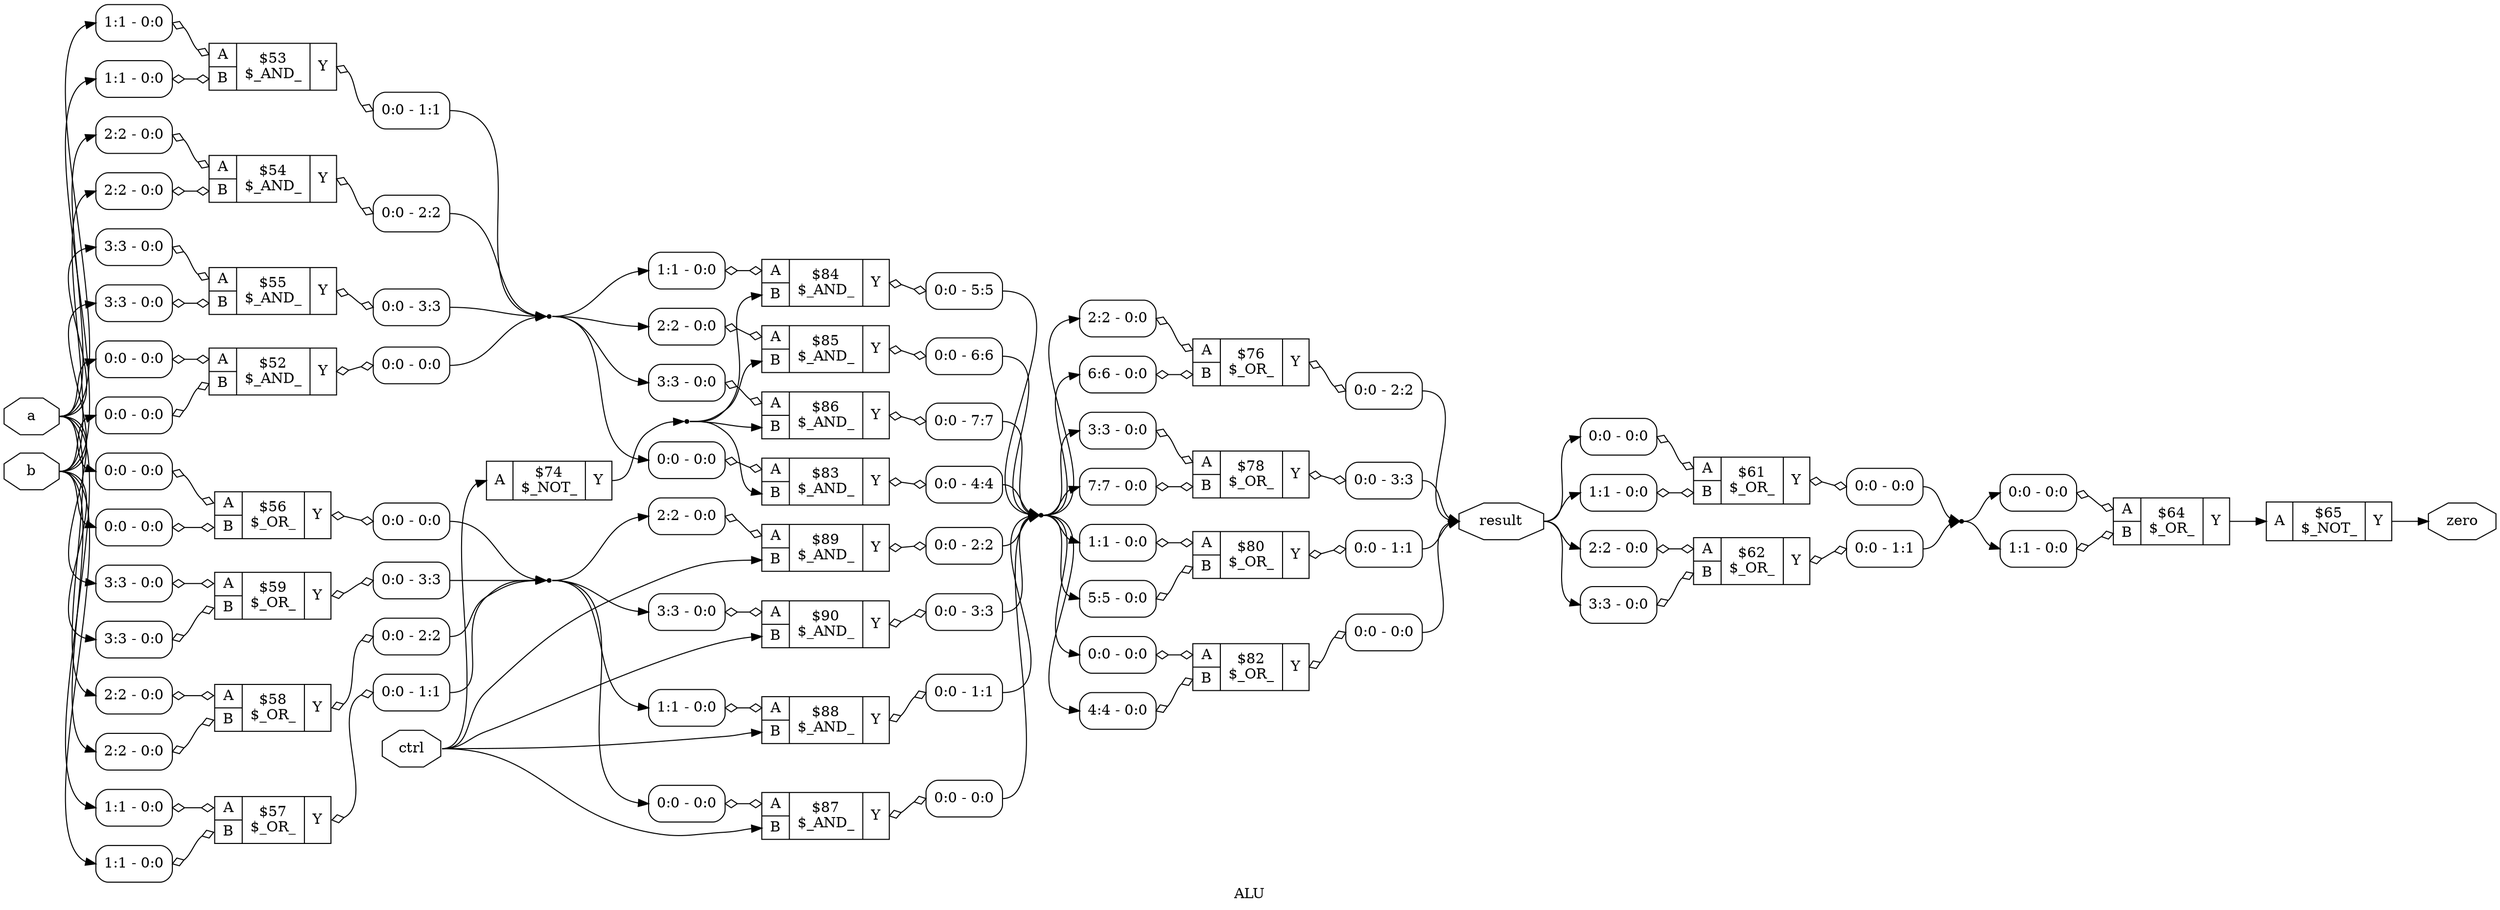 digraph "ALU" {
label="ALU";
rankdir="LR";
remincross=true;
n7 [ shape=octagon, label="a", color="black", fontcolor="black" ];
n8 [ shape=octagon, label="b", color="black", fontcolor="black" ];
n9 [ shape=octagon, label="ctrl", color="black", fontcolor="black" ];
n10 [ shape=octagon, label="result", color="black", fontcolor="black" ];
n11 [ shape=octagon, label="zero", color="black", fontcolor="black" ];
c15 [ shape=record, label="{{<p12> A|<p13> B}|$76\n$_OR_|{<p14> Y}}" ];
x0 [ shape=record, style=rounded, label="<s0> 2:2 - 0:0 " ];
x0:e -> c15:p12:w [arrowhead=odiamond, arrowtail=odiamond, dir=both, color="black", label=""];
x1 [ shape=record, style=rounded, label="<s0> 6:6 - 0:0 " ];
x1:e -> c15:p13:w [arrowhead=odiamond, arrowtail=odiamond, dir=both, color="black", label=""];
x2 [ shape=record, style=rounded, label="<s0> 0:0 - 2:2 " ];
c15:p14:e -> x2:w [arrowhead=odiamond, arrowtail=odiamond, dir=both, color="black", label=""];
c16 [ shape=record, label="{{<p12> A|<p13> B}|$78\n$_OR_|{<p14> Y}}" ];
x3 [ shape=record, style=rounded, label="<s0> 3:3 - 0:0 " ];
x3:e -> c16:p12:w [arrowhead=odiamond, arrowtail=odiamond, dir=both, color="black", label=""];
x4 [ shape=record, style=rounded, label="<s0> 7:7 - 0:0 " ];
x4:e -> c16:p13:w [arrowhead=odiamond, arrowtail=odiamond, dir=both, color="black", label=""];
x5 [ shape=record, style=rounded, label="<s0> 0:0 - 3:3 " ];
c16:p14:e -> x5:w [arrowhead=odiamond, arrowtail=odiamond, dir=both, color="black", label=""];
c17 [ shape=record, label="{{<p12> A|<p13> B}|$80\n$_OR_|{<p14> Y}}" ];
x6 [ shape=record, style=rounded, label="<s0> 1:1 - 0:0 " ];
x6:e -> c17:p12:w [arrowhead=odiamond, arrowtail=odiamond, dir=both, color="black", label=""];
x7 [ shape=record, style=rounded, label="<s0> 5:5 - 0:0 " ];
x7:e -> c17:p13:w [arrowhead=odiamond, arrowtail=odiamond, dir=both, color="black", label=""];
x8 [ shape=record, style=rounded, label="<s0> 0:0 - 1:1 " ];
c17:p14:e -> x8:w [arrowhead=odiamond, arrowtail=odiamond, dir=both, color="black", label=""];
c18 [ shape=record, label="{{<p12> A|<p13> B}|$82\n$_OR_|{<p14> Y}}" ];
x9 [ shape=record, style=rounded, label="<s0> 0:0 - 0:0 " ];
x9:e -> c18:p12:w [arrowhead=odiamond, arrowtail=odiamond, dir=both, color="black", label=""];
x10 [ shape=record, style=rounded, label="<s0> 4:4 - 0:0 " ];
x10:e -> c18:p13:w [arrowhead=odiamond, arrowtail=odiamond, dir=both, color="black", label=""];
x11 [ shape=record, style=rounded, label="<s0> 0:0 - 0:0 " ];
c18:p14:e -> x11:w [arrowhead=odiamond, arrowtail=odiamond, dir=both, color="black", label=""];
c19 [ shape=record, label="{{<p12> A|<p13> B}|$61\n$_OR_|{<p14> Y}}" ];
x12 [ shape=record, style=rounded, label="<s0> 0:0 - 0:0 " ];
x12:e -> c19:p12:w [arrowhead=odiamond, arrowtail=odiamond, dir=both, color="black", label=""];
x13 [ shape=record, style=rounded, label="<s0> 1:1 - 0:0 " ];
x13:e -> c19:p13:w [arrowhead=odiamond, arrowtail=odiamond, dir=both, color="black", label=""];
x14 [ shape=record, style=rounded, label="<s0> 0:0 - 0:0 " ];
c19:p14:e -> x14:w [arrowhead=odiamond, arrowtail=odiamond, dir=both, color="black", label=""];
c20 [ shape=record, label="{{<p12> A|<p13> B}|$62\n$_OR_|{<p14> Y}}" ];
x15 [ shape=record, style=rounded, label="<s0> 2:2 - 0:0 " ];
x15:e -> c20:p12:w [arrowhead=odiamond, arrowtail=odiamond, dir=both, color="black", label=""];
x16 [ shape=record, style=rounded, label="<s0> 3:3 - 0:0 " ];
x16:e -> c20:p13:w [arrowhead=odiamond, arrowtail=odiamond, dir=both, color="black", label=""];
x17 [ shape=record, style=rounded, label="<s0> 0:0 - 1:1 " ];
c20:p14:e -> x17:w [arrowhead=odiamond, arrowtail=odiamond, dir=both, color="black", label=""];
c21 [ shape=record, label="{{<p12> A|<p13> B}|$64\n$_OR_|{<p14> Y}}" ];
x18 [ shape=record, style=rounded, label="<s0> 0:0 - 0:0 " ];
x18:e -> c21:p12:w [arrowhead=odiamond, arrowtail=odiamond, dir=both, color="black", label=""];
x19 [ shape=record, style=rounded, label="<s0> 1:1 - 0:0 " ];
x19:e -> c21:p13:w [arrowhead=odiamond, arrowtail=odiamond, dir=both, color="black", label=""];
c22 [ shape=record, label="{{<p12> A}|$65\n$_NOT_|{<p14> Y}}" ];
c23 [ shape=record, label="{{<p12> A}|$74\n$_NOT_|{<p14> Y}}" ];
c24 [ shape=record, label="{{<p12> A|<p13> B}|$52\n$_AND_|{<p14> Y}}" ];
x20 [ shape=record, style=rounded, label="<s0> 0:0 - 0:0 " ];
x20:e -> c24:p12:w [arrowhead=odiamond, arrowtail=odiamond, dir=both, color="black", label=""];
x21 [ shape=record, style=rounded, label="<s0> 0:0 - 0:0 " ];
x21:e -> c24:p13:w [arrowhead=odiamond, arrowtail=odiamond, dir=both, color="black", label=""];
x22 [ shape=record, style=rounded, label="<s0> 0:0 - 0:0 " ];
c24:p14:e -> x22:w [arrowhead=odiamond, arrowtail=odiamond, dir=both, color="black", label=""];
c25 [ shape=record, label="{{<p12> A|<p13> B}|$53\n$_AND_|{<p14> Y}}" ];
x23 [ shape=record, style=rounded, label="<s0> 1:1 - 0:0 " ];
x23:e -> c25:p12:w [arrowhead=odiamond, arrowtail=odiamond, dir=both, color="black", label=""];
x24 [ shape=record, style=rounded, label="<s0> 1:1 - 0:0 " ];
x24:e -> c25:p13:w [arrowhead=odiamond, arrowtail=odiamond, dir=both, color="black", label=""];
x25 [ shape=record, style=rounded, label="<s0> 0:0 - 1:1 " ];
c25:p14:e -> x25:w [arrowhead=odiamond, arrowtail=odiamond, dir=both, color="black", label=""];
c26 [ shape=record, label="{{<p12> A|<p13> B}|$54\n$_AND_|{<p14> Y}}" ];
x26 [ shape=record, style=rounded, label="<s0> 2:2 - 0:0 " ];
x26:e -> c26:p12:w [arrowhead=odiamond, arrowtail=odiamond, dir=both, color="black", label=""];
x27 [ shape=record, style=rounded, label="<s0> 2:2 - 0:0 " ];
x27:e -> c26:p13:w [arrowhead=odiamond, arrowtail=odiamond, dir=both, color="black", label=""];
x28 [ shape=record, style=rounded, label="<s0> 0:0 - 2:2 " ];
c26:p14:e -> x28:w [arrowhead=odiamond, arrowtail=odiamond, dir=both, color="black", label=""];
c27 [ shape=record, label="{{<p12> A|<p13> B}|$55\n$_AND_|{<p14> Y}}" ];
x29 [ shape=record, style=rounded, label="<s0> 3:3 - 0:0 " ];
x29:e -> c27:p12:w [arrowhead=odiamond, arrowtail=odiamond, dir=both, color="black", label=""];
x30 [ shape=record, style=rounded, label="<s0> 3:3 - 0:0 " ];
x30:e -> c27:p13:w [arrowhead=odiamond, arrowtail=odiamond, dir=both, color="black", label=""];
x31 [ shape=record, style=rounded, label="<s0> 0:0 - 3:3 " ];
c27:p14:e -> x31:w [arrowhead=odiamond, arrowtail=odiamond, dir=both, color="black", label=""];
c28 [ shape=record, label="{{<p12> A|<p13> B}|$56\n$_OR_|{<p14> Y}}" ];
x32 [ shape=record, style=rounded, label="<s0> 0:0 - 0:0 " ];
x32:e -> c28:p12:w [arrowhead=odiamond, arrowtail=odiamond, dir=both, color="black", label=""];
x33 [ shape=record, style=rounded, label="<s0> 0:0 - 0:0 " ];
x33:e -> c28:p13:w [arrowhead=odiamond, arrowtail=odiamond, dir=both, color="black", label=""];
x34 [ shape=record, style=rounded, label="<s0> 0:0 - 0:0 " ];
c28:p14:e -> x34:w [arrowhead=odiamond, arrowtail=odiamond, dir=both, color="black", label=""];
c29 [ shape=record, label="{{<p12> A|<p13> B}|$57\n$_OR_|{<p14> Y}}" ];
x35 [ shape=record, style=rounded, label="<s0> 1:1 - 0:0 " ];
x35:e -> c29:p12:w [arrowhead=odiamond, arrowtail=odiamond, dir=both, color="black", label=""];
x36 [ shape=record, style=rounded, label="<s0> 1:1 - 0:0 " ];
x36:e -> c29:p13:w [arrowhead=odiamond, arrowtail=odiamond, dir=both, color="black", label=""];
x37 [ shape=record, style=rounded, label="<s0> 0:0 - 1:1 " ];
c29:p14:e -> x37:w [arrowhead=odiamond, arrowtail=odiamond, dir=both, color="black", label=""];
c30 [ shape=record, label="{{<p12> A|<p13> B}|$58\n$_OR_|{<p14> Y}}" ];
x38 [ shape=record, style=rounded, label="<s0> 2:2 - 0:0 " ];
x38:e -> c30:p12:w [arrowhead=odiamond, arrowtail=odiamond, dir=both, color="black", label=""];
x39 [ shape=record, style=rounded, label="<s0> 2:2 - 0:0 " ];
x39:e -> c30:p13:w [arrowhead=odiamond, arrowtail=odiamond, dir=both, color="black", label=""];
x40 [ shape=record, style=rounded, label="<s0> 0:0 - 2:2 " ];
c30:p14:e -> x40:w [arrowhead=odiamond, arrowtail=odiamond, dir=both, color="black", label=""];
c31 [ shape=record, label="{{<p12> A|<p13> B}|$59\n$_OR_|{<p14> Y}}" ];
x41 [ shape=record, style=rounded, label="<s0> 3:3 - 0:0 " ];
x41:e -> c31:p12:w [arrowhead=odiamond, arrowtail=odiamond, dir=both, color="black", label=""];
x42 [ shape=record, style=rounded, label="<s0> 3:3 - 0:0 " ];
x42:e -> c31:p13:w [arrowhead=odiamond, arrowtail=odiamond, dir=both, color="black", label=""];
x43 [ shape=record, style=rounded, label="<s0> 0:0 - 3:3 " ];
c31:p14:e -> x43:w [arrowhead=odiamond, arrowtail=odiamond, dir=both, color="black", label=""];
c32 [ shape=record, label="{{<p12> A|<p13> B}|$83\n$_AND_|{<p14> Y}}" ];
x44 [ shape=record, style=rounded, label="<s0> 0:0 - 0:0 " ];
x44:e -> c32:p12:w [arrowhead=odiamond, arrowtail=odiamond, dir=both, color="black", label=""];
x45 [ shape=record, style=rounded, label="<s0> 0:0 - 4:4 " ];
c32:p14:e -> x45:w [arrowhead=odiamond, arrowtail=odiamond, dir=both, color="black", label=""];
c33 [ shape=record, label="{{<p12> A|<p13> B}|$84\n$_AND_|{<p14> Y}}" ];
x46 [ shape=record, style=rounded, label="<s0> 1:1 - 0:0 " ];
x46:e -> c33:p12:w [arrowhead=odiamond, arrowtail=odiamond, dir=both, color="black", label=""];
x47 [ shape=record, style=rounded, label="<s0> 0:0 - 5:5 " ];
c33:p14:e -> x47:w [arrowhead=odiamond, arrowtail=odiamond, dir=both, color="black", label=""];
c34 [ shape=record, label="{{<p12> A|<p13> B}|$85\n$_AND_|{<p14> Y}}" ];
x48 [ shape=record, style=rounded, label="<s0> 2:2 - 0:0 " ];
x48:e -> c34:p12:w [arrowhead=odiamond, arrowtail=odiamond, dir=both, color="black", label=""];
x49 [ shape=record, style=rounded, label="<s0> 0:0 - 6:6 " ];
c34:p14:e -> x49:w [arrowhead=odiamond, arrowtail=odiamond, dir=both, color="black", label=""];
c35 [ shape=record, label="{{<p12> A|<p13> B}|$86\n$_AND_|{<p14> Y}}" ];
x50 [ shape=record, style=rounded, label="<s0> 3:3 - 0:0 " ];
x50:e -> c35:p12:w [arrowhead=odiamond, arrowtail=odiamond, dir=both, color="black", label=""];
x51 [ shape=record, style=rounded, label="<s0> 0:0 - 7:7 " ];
c35:p14:e -> x51:w [arrowhead=odiamond, arrowtail=odiamond, dir=both, color="black", label=""];
c36 [ shape=record, label="{{<p12> A|<p13> B}|$87\n$_AND_|{<p14> Y}}" ];
x52 [ shape=record, style=rounded, label="<s0> 0:0 - 0:0 " ];
x52:e -> c36:p12:w [arrowhead=odiamond, arrowtail=odiamond, dir=both, color="black", label=""];
x53 [ shape=record, style=rounded, label="<s0> 0:0 - 0:0 " ];
c36:p14:e -> x53:w [arrowhead=odiamond, arrowtail=odiamond, dir=both, color="black", label=""];
c37 [ shape=record, label="{{<p12> A|<p13> B}|$88\n$_AND_|{<p14> Y}}" ];
x54 [ shape=record, style=rounded, label="<s0> 1:1 - 0:0 " ];
x54:e -> c37:p12:w [arrowhead=odiamond, arrowtail=odiamond, dir=both, color="black", label=""];
x55 [ shape=record, style=rounded, label="<s0> 0:0 - 1:1 " ];
c37:p14:e -> x55:w [arrowhead=odiamond, arrowtail=odiamond, dir=both, color="black", label=""];
c38 [ shape=record, label="{{<p12> A|<p13> B}|$89\n$_AND_|{<p14> Y}}" ];
x56 [ shape=record, style=rounded, label="<s0> 2:2 - 0:0 " ];
x56:e -> c38:p12:w [arrowhead=odiamond, arrowtail=odiamond, dir=both, color="black", label=""];
x57 [ shape=record, style=rounded, label="<s0> 0:0 - 2:2 " ];
c38:p14:e -> x57:w [arrowhead=odiamond, arrowtail=odiamond, dir=both, color="black", label=""];
c39 [ shape=record, label="{{<p12> A|<p13> B}|$90\n$_AND_|{<p14> Y}}" ];
x58 [ shape=record, style=rounded, label="<s0> 3:3 - 0:0 " ];
x58:e -> c39:p12:w [arrowhead=odiamond, arrowtail=odiamond, dir=both, color="black", label=""];
x59 [ shape=record, style=rounded, label="<s0> 0:0 - 3:3 " ];
c39:p14:e -> x59:w [arrowhead=odiamond, arrowtail=odiamond, dir=both, color="black", label=""];
n1 [ shape=point ];
x22:s0:e -> n1:w [color="black", label=""];
x25:s0:e -> n1:w [color="black", label=""];
x28:s0:e -> n1:w [color="black", label=""];
x31:s0:e -> n1:w [color="black", label=""];
n1:e -> x44:s0:w [color="black", label=""];
n1:e -> x46:s0:w [color="black", label=""];
n1:e -> x48:s0:w [color="black", label=""];
n1:e -> x50:s0:w [color="black", label=""];
x11:s0:e -> n10:w [color="black", label=""];
x2:s0:e -> n10:w [color="black", label=""];
x5:s0:e -> n10:w [color="black", label=""];
x8:s0:e -> n10:w [color="black", label=""];
n10:e -> x12:s0:w [color="black", label=""];
n10:e -> x13:s0:w [color="black", label=""];
n10:e -> x15:s0:w [color="black", label=""];
n10:e -> x16:s0:w [color="black", label=""];
c22:p14:e -> n11:w [color="black", label=""];
n2 [ shape=point ];
x14:s0:e -> n2:w [color="black", label=""];
x17:s0:e -> n2:w [color="black", label=""];
n2:e -> x18:s0:w [color="black", label=""];
n2:e -> x19:s0:w [color="black", label=""];
c21:p14:e -> c22:p12:w [color="black", label=""];
n4 [ shape=point ];
x34:s0:e -> n4:w [color="black", label=""];
x37:s0:e -> n4:w [color="black", label=""];
x40:s0:e -> n4:w [color="black", label=""];
x43:s0:e -> n4:w [color="black", label=""];
n4:e -> x52:s0:w [color="black", label=""];
n4:e -> x54:s0:w [color="black", label=""];
n4:e -> x56:s0:w [color="black", label=""];
n4:e -> x58:s0:w [color="black", label=""];
n5 [ shape=point ];
x45:s0:e -> n5:w [color="black", label=""];
x47:s0:e -> n5:w [color="black", label=""];
x49:s0:e -> n5:w [color="black", label=""];
x51:s0:e -> n5:w [color="black", label=""];
x53:s0:e -> n5:w [color="black", label=""];
x55:s0:e -> n5:w [color="black", label=""];
x57:s0:e -> n5:w [color="black", label=""];
x59:s0:e -> n5:w [color="black", label=""];
n5:e -> x0:s0:w [color="black", label=""];
n5:e -> x10:s0:w [color="black", label=""];
n5:e -> x1:s0:w [color="black", label=""];
n5:e -> x3:s0:w [color="black", label=""];
n5:e -> x4:s0:w [color="black", label=""];
n5:e -> x6:s0:w [color="black", label=""];
n5:e -> x7:s0:w [color="black", label=""];
n5:e -> x9:s0:w [color="black", label=""];
n6 [ shape=point ];
c23:p14:e -> n6:w [color="black", label=""];
n6:e -> c32:p13:w [color="black", label=""];
n6:e -> c33:p13:w [color="black", label=""];
n6:e -> c34:p13:w [color="black", label=""];
n6:e -> c35:p13:w [color="black", label=""];
n7:e -> x20:s0:w [color="black", label=""];
n7:e -> x23:s0:w [color="black", label=""];
n7:e -> x26:s0:w [color="black", label=""];
n7:e -> x29:s0:w [color="black", label=""];
n7:e -> x32:s0:w [color="black", label=""];
n7:e -> x35:s0:w [color="black", label=""];
n7:e -> x38:s0:w [color="black", label=""];
n7:e -> x41:s0:w [color="black", label=""];
n8:e -> x21:s0:w [color="black", label=""];
n8:e -> x24:s0:w [color="black", label=""];
n8:e -> x27:s0:w [color="black", label=""];
n8:e -> x30:s0:w [color="black", label=""];
n8:e -> x33:s0:w [color="black", label=""];
n8:e -> x36:s0:w [color="black", label=""];
n8:e -> x39:s0:w [color="black", label=""];
n8:e -> x42:s0:w [color="black", label=""];
n9:e -> c23:p12:w [color="black", label=""];
n9:e -> c36:p13:w [color="black", label=""];
n9:e -> c37:p13:w [color="black", label=""];
n9:e -> c38:p13:w [color="black", label=""];
n9:e -> c39:p13:w [color="black", label=""];
}
